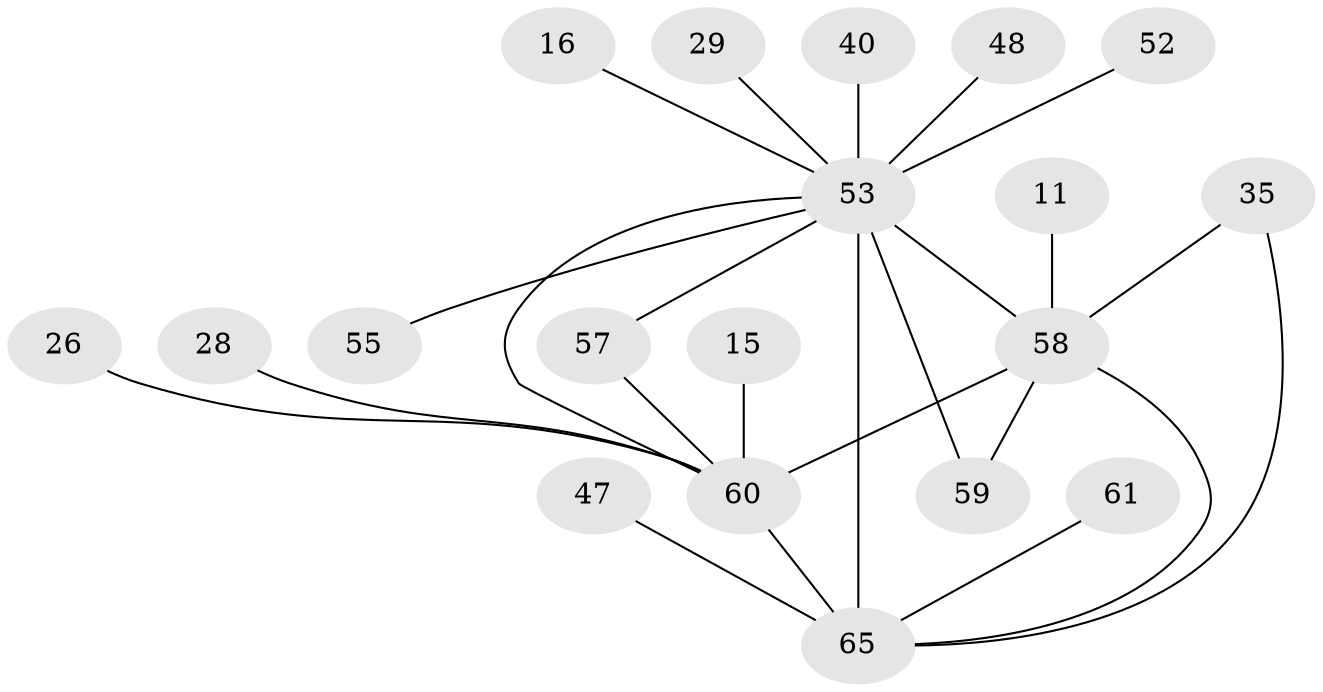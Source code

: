 // original degree distribution, {15: 0.03076923076923077, 18: 0.03076923076923077, 13: 0.015384615384615385, 24: 0.015384615384615385, 19: 0.015384615384615385, 16: 0.015384615384615385, 11: 0.015384615384615385, 14: 0.015384615384615385, 2: 0.5230769230769231, 3: 0.2153846153846154, 6: 0.015384615384615385, 5: 0.015384615384615385, 4: 0.046153846153846156, 7: 0.03076923076923077}
// Generated by graph-tools (version 1.1) at 2025/47/03/04/25 21:47:43]
// undirected, 19 vertices, 24 edges
graph export_dot {
graph [start="1"]
  node [color=gray90,style=filled];
  11;
  15;
  16;
  26;
  28;
  29;
  35;
  40;
  47;
  48;
  52;
  53 [super="+23+46"];
  55;
  57 [super="+51"];
  58 [super="+50+9"];
  59;
  60 [super="+56+45+44+22"];
  61;
  65 [super="+38+64"];
  11 -- 58 [weight=2];
  15 -- 60 [weight=2];
  16 -- 53 [weight=2];
  26 -- 60;
  28 -- 60 [weight=2];
  29 -- 53 [weight=2];
  35 -- 58;
  35 -- 65;
  40 -- 53 [weight=2];
  47 -- 65 [weight=2];
  48 -- 53;
  52 -- 53 [weight=2];
  53 -- 65 [weight=15];
  53 -- 55;
  53 -- 57 [weight=2];
  53 -- 58 [weight=13];
  53 -- 59;
  53 -- 60 [weight=13];
  57 -- 60 [weight=2];
  58 -- 59;
  58 -- 60 [weight=8];
  58 -- 65 [weight=10];
  60 -- 65 [weight=12];
  61 -- 65;
}
